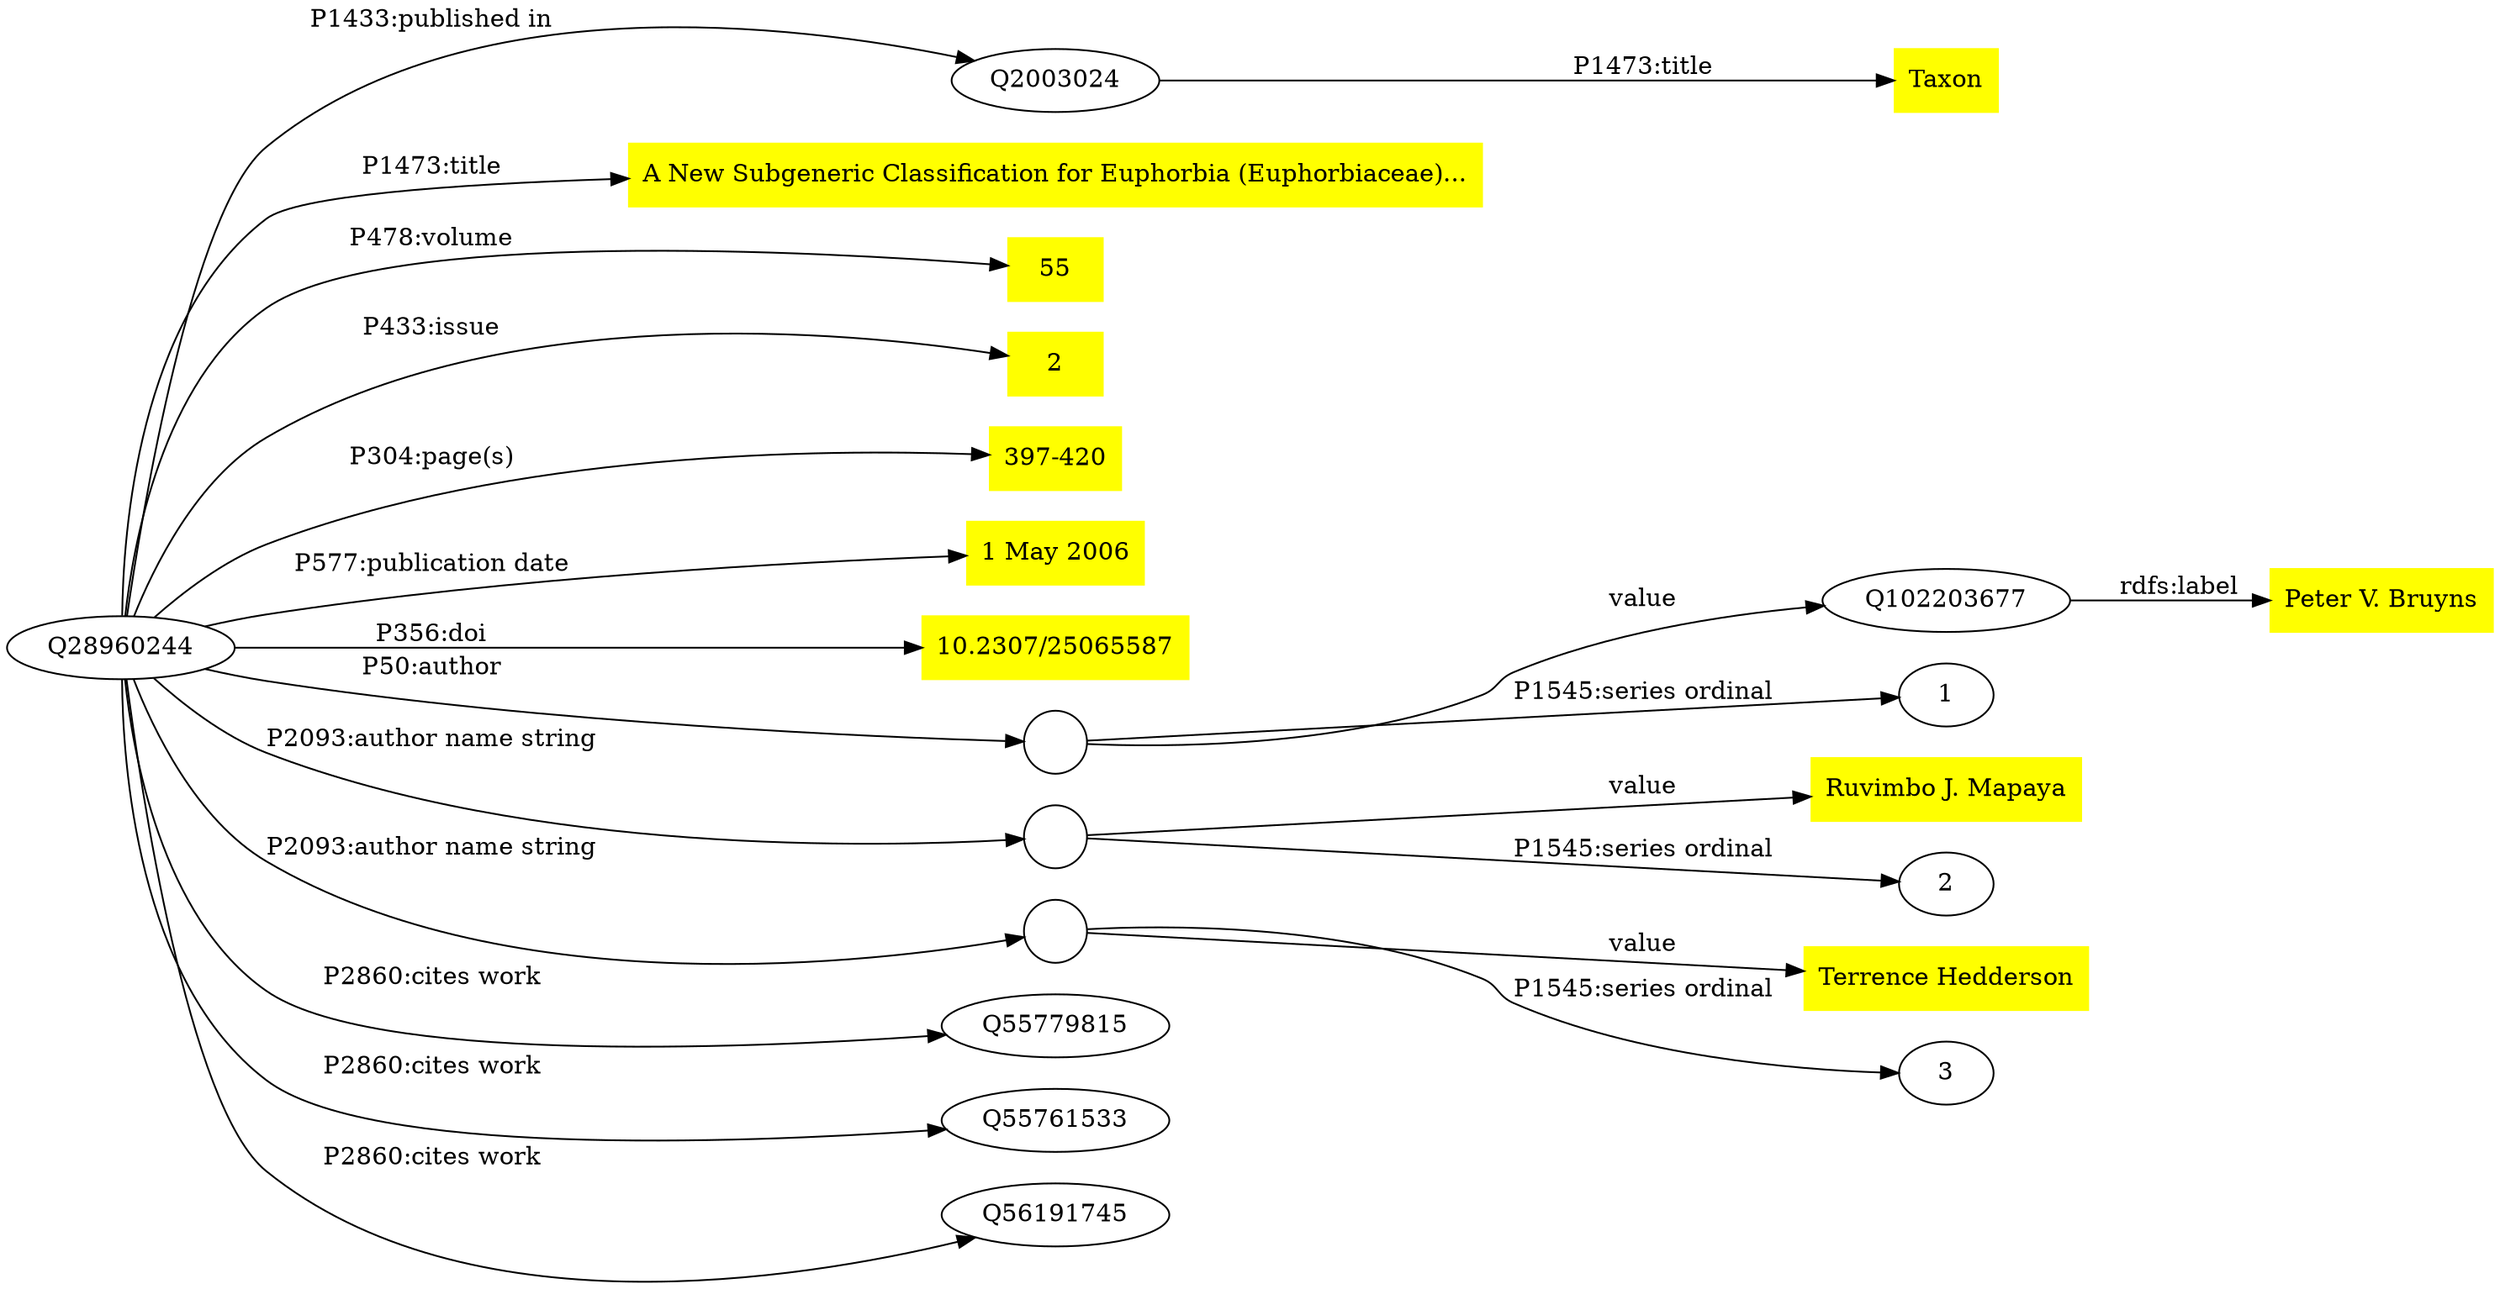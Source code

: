 digraph G {
rankdir=LR;

item [label="Q28960244"];

journal [label="Q2003024"]

title [shape=rectangle, style=filled, color=yellow, label="A New Subgeneric Classification for Euphorbia (Euphorbiaceae)..."];
volume [shape=rectangle, style=filled, color=yellow, label="55"];
issue [shape=rectangle, style=filled, color=yellow, label="2"];
page [shape=rectangle, style=filled, color=yellow, label="397-420"];
date [shape=rectangle, style=filled, color=yellow, label="1 May 2006"];



doi [shape=rectangle, style=filled, color=yellow, label="10.2307/25065587"];

pubtitle [shape=rectangle, style=filled, color=yellow, label="Taxon"];


author1name [shape=rectangle, style=filled, color=yellow, label="Peter V. Bruyns"];

author1 [label="Q102203677"];

author2 [shape=rectangle, style=filled, color=yellow, label="Ruvimbo J. Mapaya"];
author3 [shape=rectangle, style=filled, color=yellow, label="Terrence Hedderson"];

/* qualifiers */

s1 [shape="circle", label=""];
s2 [shape="circle", label=""];
s3 [shape="circle", label=""];


/* cites */

cites1  [label="Q55779815"];
cites2  [label="Q55761533"];
cites3  [label="Q56191745"];

/* authors */
item -> s1 [label="P50:author"];
s1 -> author1 [label="value"];
s1 -> 1 [label="P1545:series ordinal"];

author1 -> author1name [label="rdfs:label"];

item -> s2 [label="P2093:author name string"];
s2 -> author2 [label="value"];
s2 -> 2 [label="P1545:series ordinal"];

item -> s3 [label="P2093:author name string"];
s3 -> author3[label="value"];
s3 -> 3 [label="P1545:series ordinal"];




item -> journal [label="P1433:published in"];
journal -> pubtitle [label="P1473:title"];

item -> title [label="P1473:title"];
item -> volume [label="P478:volume"];
item -> issue [label="P433:issue"];
item -> page [label="P304:page(s)"];
item -> date [label="P577:publication date"];
item -> doi [label="P356:doi"];

item -> cites1 [label="P2860:cites work"];
item -> cites2 [label="P2860:cites work"];
item -> cites3 [label="P2860:cites work"];


}